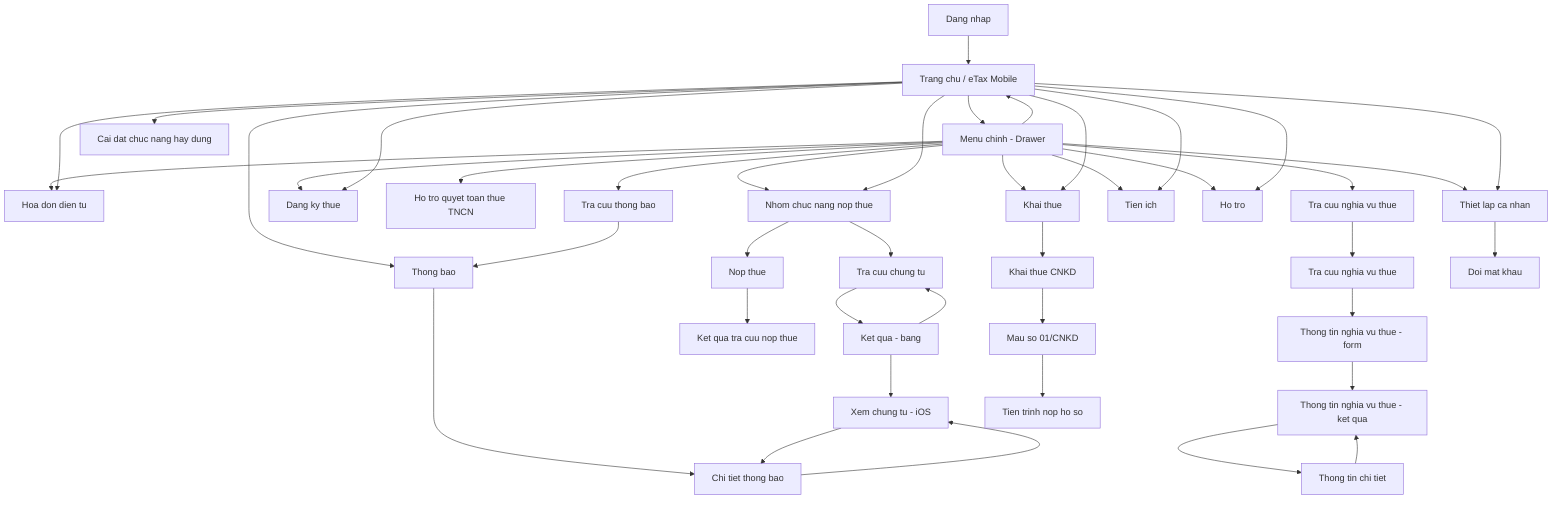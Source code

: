 flowchart TD
  A[Dang nhap] --> B[Trang chu / eTax Mobile]

  B --> M[Menu chinh - Drawer]
  B --> N[Thong bao]
  B --> C[Cai dat chuc nang hay dung]

  M --> B
  M --> HDE[Hoa don dien tu]
  M --> KT[Khai thue]
  M --> DK[Dang ky thue]
  M --> QTT[Ho tro quyet toan thue TNCN]
  M --> NT[Nhom chuc nang nop thue]
  M --> NV[Tra cuu nghia vu thue]
  M --> TB[Tra cuu thong bao]
  M --> TI[Tien ich]
  M --> HT[Ho tro]
  M --> TL[Thiet lap ca nhan]

  N --> CTB[Chi tiet thong bao]
  TB --> N
  CTB --> PDF[Xem chung tu - iOS]
  PDF --> CTB

  NV --> NV1[Tra cuu nghia vu thue]
  NV1 --> NV2[Thong tin nghia vu thue - form]
  NV2 --> NV3[Thong tin nghia vu thue - ket qua]
  NV3 --> CT[Thong tin chi tiet]
  CT --> NV3

  B --> NT
  NT --> Nop[Nop thue]
  Nop --> NopR[Ket qua tra cuu nop thue]
  NT --> TCCT[Tra cuu chung tu]
  TCCT --> TLKQ[Ket qua - bang]
  TLKQ --> PDF
  TLKQ --> TCCT

  B --> KT
  KT --> CNKD[Khai thue CNKD]
  CNKD --> MS01[Mau so 01/CNKD]
  MS01 --> MS01_Sub[Tien trinh nop ho so]

  B --> HDE
  B --> DK
  B --> TI
  B --> HT
  B --> TL
  TL --> DDMK[Doi mat khau]